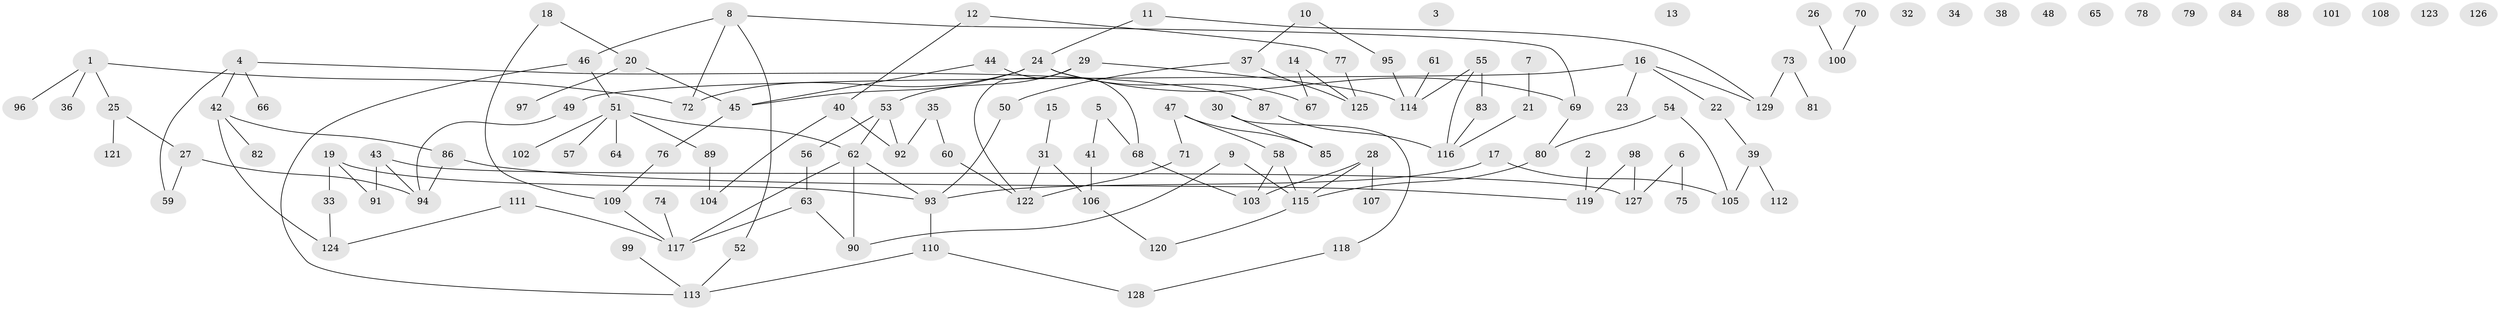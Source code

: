// coarse degree distribution, {2: 0.19480519480519481, 1: 0.2077922077922078, 0: 0.19480519480519481, 5: 0.06493506493506493, 6: 0.025974025974025976, 3: 0.19480519480519481, 4: 0.07792207792207792, 7: 0.025974025974025976, 8: 0.012987012987012988}
// Generated by graph-tools (version 1.1) at 2025/16/03/04/25 18:16:40]
// undirected, 129 vertices, 141 edges
graph export_dot {
graph [start="1"]
  node [color=gray90,style=filled];
  1;
  2;
  3;
  4;
  5;
  6;
  7;
  8;
  9;
  10;
  11;
  12;
  13;
  14;
  15;
  16;
  17;
  18;
  19;
  20;
  21;
  22;
  23;
  24;
  25;
  26;
  27;
  28;
  29;
  30;
  31;
  32;
  33;
  34;
  35;
  36;
  37;
  38;
  39;
  40;
  41;
  42;
  43;
  44;
  45;
  46;
  47;
  48;
  49;
  50;
  51;
  52;
  53;
  54;
  55;
  56;
  57;
  58;
  59;
  60;
  61;
  62;
  63;
  64;
  65;
  66;
  67;
  68;
  69;
  70;
  71;
  72;
  73;
  74;
  75;
  76;
  77;
  78;
  79;
  80;
  81;
  82;
  83;
  84;
  85;
  86;
  87;
  88;
  89;
  90;
  91;
  92;
  93;
  94;
  95;
  96;
  97;
  98;
  99;
  100;
  101;
  102;
  103;
  104;
  105;
  106;
  107;
  108;
  109;
  110;
  111;
  112;
  113;
  114;
  115;
  116;
  117;
  118;
  119;
  120;
  121;
  122;
  123;
  124;
  125;
  126;
  127;
  128;
  129;
  1 -- 25;
  1 -- 36;
  1 -- 72;
  1 -- 96;
  2 -- 119;
  4 -- 42;
  4 -- 59;
  4 -- 66;
  4 -- 87;
  5 -- 41;
  5 -- 68;
  6 -- 75;
  6 -- 127;
  7 -- 21;
  8 -- 46;
  8 -- 52;
  8 -- 69;
  8 -- 72;
  9 -- 90;
  9 -- 115;
  10 -- 37;
  10 -- 95;
  11 -- 24;
  11 -- 129;
  12 -- 40;
  12 -- 77;
  14 -- 67;
  14 -- 125;
  15 -- 31;
  16 -- 22;
  16 -- 23;
  16 -- 49;
  16 -- 129;
  17 -- 93;
  17 -- 105;
  18 -- 20;
  18 -- 109;
  19 -- 33;
  19 -- 91;
  19 -- 93;
  20 -- 45;
  20 -- 97;
  21 -- 116;
  22 -- 39;
  24 -- 45;
  24 -- 67;
  24 -- 69;
  24 -- 72;
  25 -- 27;
  25 -- 121;
  26 -- 100;
  27 -- 59;
  27 -- 94;
  28 -- 103;
  28 -- 107;
  28 -- 115;
  29 -- 53;
  29 -- 114;
  29 -- 122;
  30 -- 85;
  30 -- 118;
  31 -- 106;
  31 -- 122;
  33 -- 124;
  35 -- 60;
  35 -- 92;
  37 -- 50;
  37 -- 125;
  39 -- 105;
  39 -- 112;
  40 -- 92;
  40 -- 104;
  41 -- 106;
  42 -- 82;
  42 -- 86;
  42 -- 124;
  43 -- 91;
  43 -- 94;
  43 -- 127;
  44 -- 45;
  44 -- 68;
  45 -- 76;
  46 -- 51;
  46 -- 113;
  47 -- 58;
  47 -- 71;
  47 -- 85;
  49 -- 94;
  50 -- 93;
  51 -- 57;
  51 -- 62;
  51 -- 64;
  51 -- 89;
  51 -- 102;
  52 -- 113;
  53 -- 56;
  53 -- 62;
  53 -- 92;
  54 -- 80;
  54 -- 105;
  55 -- 83;
  55 -- 114;
  55 -- 116;
  56 -- 63;
  58 -- 103;
  58 -- 115;
  60 -- 122;
  61 -- 114;
  62 -- 90;
  62 -- 93;
  62 -- 117;
  63 -- 90;
  63 -- 117;
  68 -- 103;
  69 -- 80;
  70 -- 100;
  71 -- 122;
  73 -- 81;
  73 -- 129;
  74 -- 117;
  76 -- 109;
  77 -- 125;
  80 -- 115;
  83 -- 116;
  86 -- 94;
  86 -- 119;
  87 -- 116;
  89 -- 104;
  93 -- 110;
  95 -- 114;
  98 -- 119;
  98 -- 127;
  99 -- 113;
  106 -- 120;
  109 -- 117;
  110 -- 113;
  110 -- 128;
  111 -- 117;
  111 -- 124;
  115 -- 120;
  118 -- 128;
}
